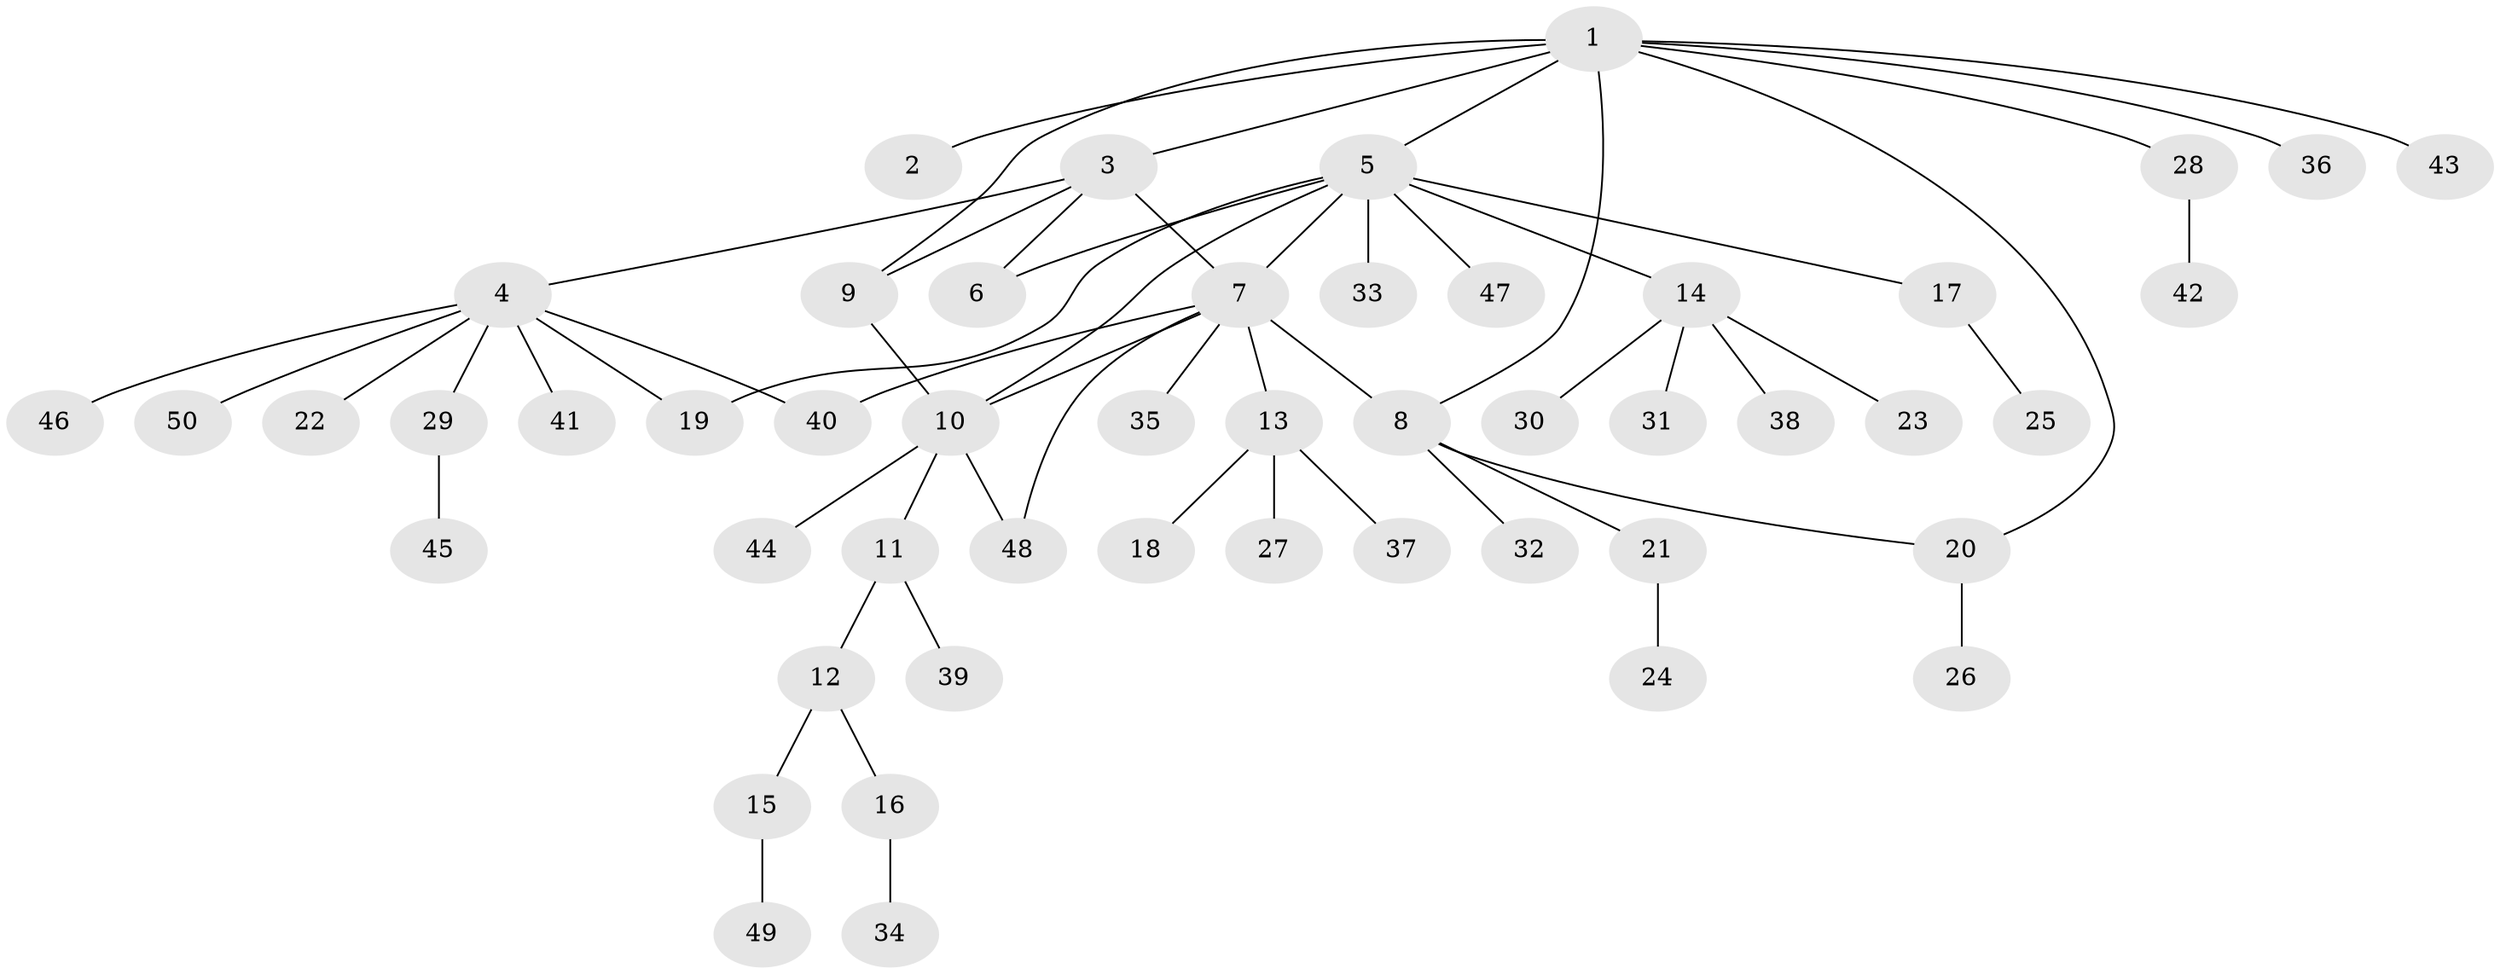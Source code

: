// Generated by graph-tools (version 1.1) at 2025/50/03/09/25 03:50:30]
// undirected, 50 vertices, 59 edges
graph export_dot {
graph [start="1"]
  node [color=gray90,style=filled];
  1;
  2;
  3;
  4;
  5;
  6;
  7;
  8;
  9;
  10;
  11;
  12;
  13;
  14;
  15;
  16;
  17;
  18;
  19;
  20;
  21;
  22;
  23;
  24;
  25;
  26;
  27;
  28;
  29;
  30;
  31;
  32;
  33;
  34;
  35;
  36;
  37;
  38;
  39;
  40;
  41;
  42;
  43;
  44;
  45;
  46;
  47;
  48;
  49;
  50;
  1 -- 2;
  1 -- 3;
  1 -- 5;
  1 -- 8;
  1 -- 9;
  1 -- 20;
  1 -- 28;
  1 -- 36;
  1 -- 43;
  3 -- 4;
  3 -- 6;
  3 -- 7;
  3 -- 9;
  4 -- 19;
  4 -- 22;
  4 -- 29;
  4 -- 40;
  4 -- 41;
  4 -- 46;
  4 -- 50;
  5 -- 6;
  5 -- 7;
  5 -- 10;
  5 -- 14;
  5 -- 17;
  5 -- 19;
  5 -- 33;
  5 -- 47;
  7 -- 8;
  7 -- 10;
  7 -- 13;
  7 -- 35;
  7 -- 40;
  7 -- 48;
  8 -- 20;
  8 -- 21;
  8 -- 32;
  9 -- 10;
  10 -- 11;
  10 -- 44;
  10 -- 48;
  11 -- 12;
  11 -- 39;
  12 -- 15;
  12 -- 16;
  13 -- 18;
  13 -- 27;
  13 -- 37;
  14 -- 23;
  14 -- 30;
  14 -- 31;
  14 -- 38;
  15 -- 49;
  16 -- 34;
  17 -- 25;
  20 -- 26;
  21 -- 24;
  28 -- 42;
  29 -- 45;
}
